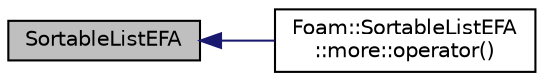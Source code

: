 digraph "SortableListEFA"
{
  bgcolor="transparent";
  edge [fontname="Helvetica",fontsize="10",labelfontname="Helvetica",labelfontsize="10"];
  node [fontname="Helvetica",fontsize="10",shape=record];
  rankdir="LR";
  Node9 [label="SortableListEFA",height=0.2,width=0.4,color="black", fillcolor="grey75", style="filled", fontcolor="black"];
  Node9 -> Node10 [dir="back",color="midnightblue",fontsize="10",style="solid",fontname="Helvetica"];
  Node10 [label="Foam::SortableListEFA\l::more::operator()",height=0.2,width=0.4,color="black",URL="$a31101.html#a49202d8cfd6e19f3d43c028252050ed7"];
}
